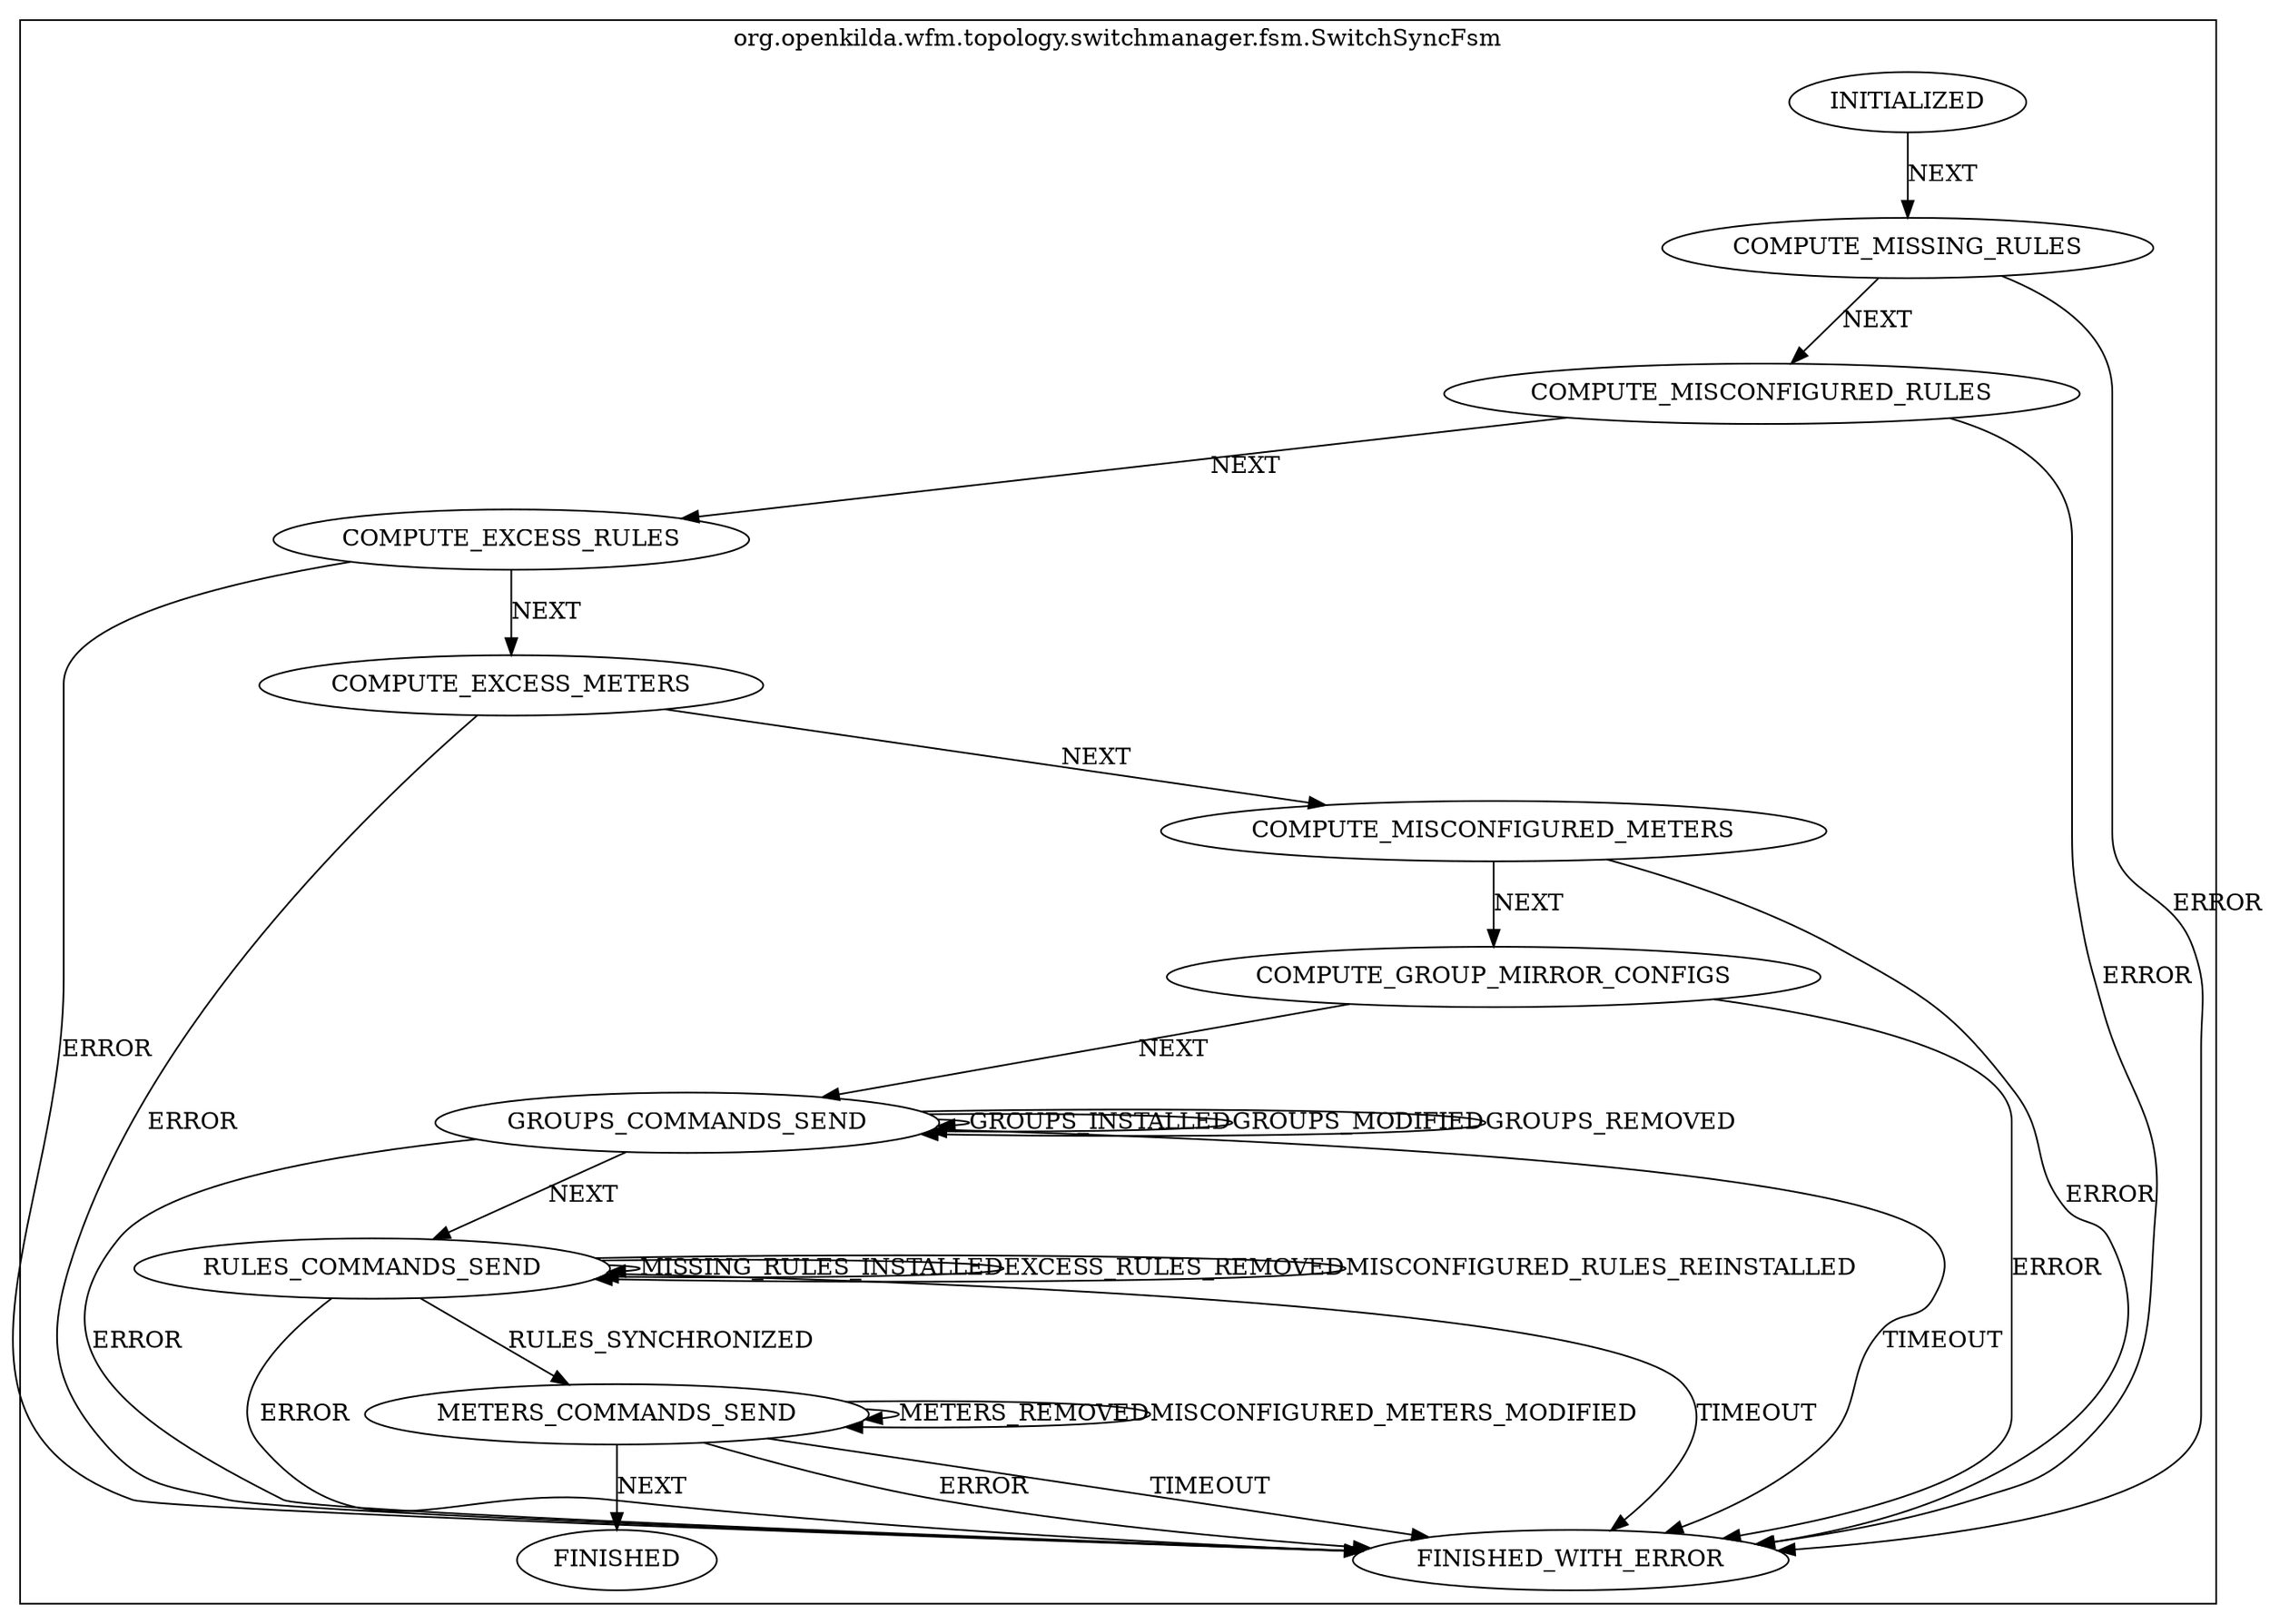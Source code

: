 digraph {
compound=true;
subgraph cluster_StateMachine {
label="org.openkilda.wfm.topology.switchmanager.fsm.SwitchSyncFsm";
GROUPS_COMMANDS_SEND [label="GROUPS_COMMANDS_SEND"];
RULES_COMMANDS_SEND [label="RULES_COMMANDS_SEND"];
METERS_COMMANDS_SEND [label="METERS_COMMANDS_SEND"];
INITIALIZED [label="INITIALIZED"];
COMPUTE_EXCESS_RULES [label="COMPUTE_EXCESS_RULES"];
COMPUTE_GROUP_MIRROR_CONFIGS [label="COMPUTE_GROUP_MIRROR_CONFIGS"];
COMPUTE_MISSING_RULES [label="COMPUTE_MISSING_RULES"];
COMPUTE_MISCONFIGURED_RULES [label="COMPUTE_MISCONFIGURED_RULES"];
FINISHED [label="FINISHED"];
FINISHED_WITH_ERROR [label="FINISHED_WITH_ERROR"];
COMPUTE_EXCESS_METERS [label="COMPUTE_EXCESS_METERS"];
COMPUTE_MISCONFIGURED_METERS [label="COMPUTE_MISCONFIGURED_METERS"];

GROUPS_COMMANDS_SEND -> GROUPS_COMMANDS_SEND [ label="GROUPS_INSTALLED"];
GROUPS_COMMANDS_SEND -> GROUPS_COMMANDS_SEND [ label="GROUPS_MODIFIED"];
GROUPS_COMMANDS_SEND -> GROUPS_COMMANDS_SEND [ label="GROUPS_REMOVED"];
GROUPS_COMMANDS_SEND -> FINISHED_WITH_ERROR [ label="TIMEOUT"];
GROUPS_COMMANDS_SEND -> FINISHED_WITH_ERROR [ label="ERROR"];
GROUPS_COMMANDS_SEND -> RULES_COMMANDS_SEND [ label="NEXT"];
RULES_COMMANDS_SEND -> RULES_COMMANDS_SEND [ label="MISSING_RULES_INSTALLED"];
RULES_COMMANDS_SEND -> RULES_COMMANDS_SEND [ label="EXCESS_RULES_REMOVED"];
RULES_COMMANDS_SEND -> RULES_COMMANDS_SEND [ label="MISCONFIGURED_RULES_REINSTALLED"];
RULES_COMMANDS_SEND -> FINISHED_WITH_ERROR [ label="TIMEOUT"];
RULES_COMMANDS_SEND -> FINISHED_WITH_ERROR [ label="ERROR"];
RULES_COMMANDS_SEND -> METERS_COMMANDS_SEND [ label="RULES_SYNCHRONIZED"];
METERS_COMMANDS_SEND -> METERS_COMMANDS_SEND [ label="METERS_REMOVED"];
METERS_COMMANDS_SEND -> METERS_COMMANDS_SEND [ label="MISCONFIGURED_METERS_MODIFIED"];
METERS_COMMANDS_SEND -> FINISHED_WITH_ERROR [ label="TIMEOUT"];
METERS_COMMANDS_SEND -> FINISHED_WITH_ERROR [ label="ERROR"];
METERS_COMMANDS_SEND -> FINISHED [ label="NEXT"];
INITIALIZED -> COMPUTE_MISSING_RULES [ label="NEXT"];
COMPUTE_EXCESS_RULES -> FINISHED_WITH_ERROR [ label="ERROR"];
COMPUTE_EXCESS_RULES -> COMPUTE_EXCESS_METERS [ label="NEXT"];
COMPUTE_GROUP_MIRROR_CONFIGS -> FINISHED_WITH_ERROR [ label="ERROR"];
COMPUTE_GROUP_MIRROR_CONFIGS -> GROUPS_COMMANDS_SEND [ label="NEXT"];
COMPUTE_MISSING_RULES -> FINISHED_WITH_ERROR [ label="ERROR"];
COMPUTE_MISSING_RULES -> COMPUTE_MISCONFIGURED_RULES [ label="NEXT"];
COMPUTE_MISCONFIGURED_RULES -> FINISHED_WITH_ERROR [ label="ERROR"];
COMPUTE_MISCONFIGURED_RULES -> COMPUTE_EXCESS_RULES [ label="NEXT"];
COMPUTE_EXCESS_METERS -> FINISHED_WITH_ERROR [ label="ERROR"];
COMPUTE_EXCESS_METERS -> COMPUTE_MISCONFIGURED_METERS [ label="NEXT"];
COMPUTE_MISCONFIGURED_METERS -> FINISHED_WITH_ERROR [ label="ERROR"];
COMPUTE_MISCONFIGURED_METERS -> COMPUTE_GROUP_MIRROR_CONFIGS [ label="NEXT"];}}

